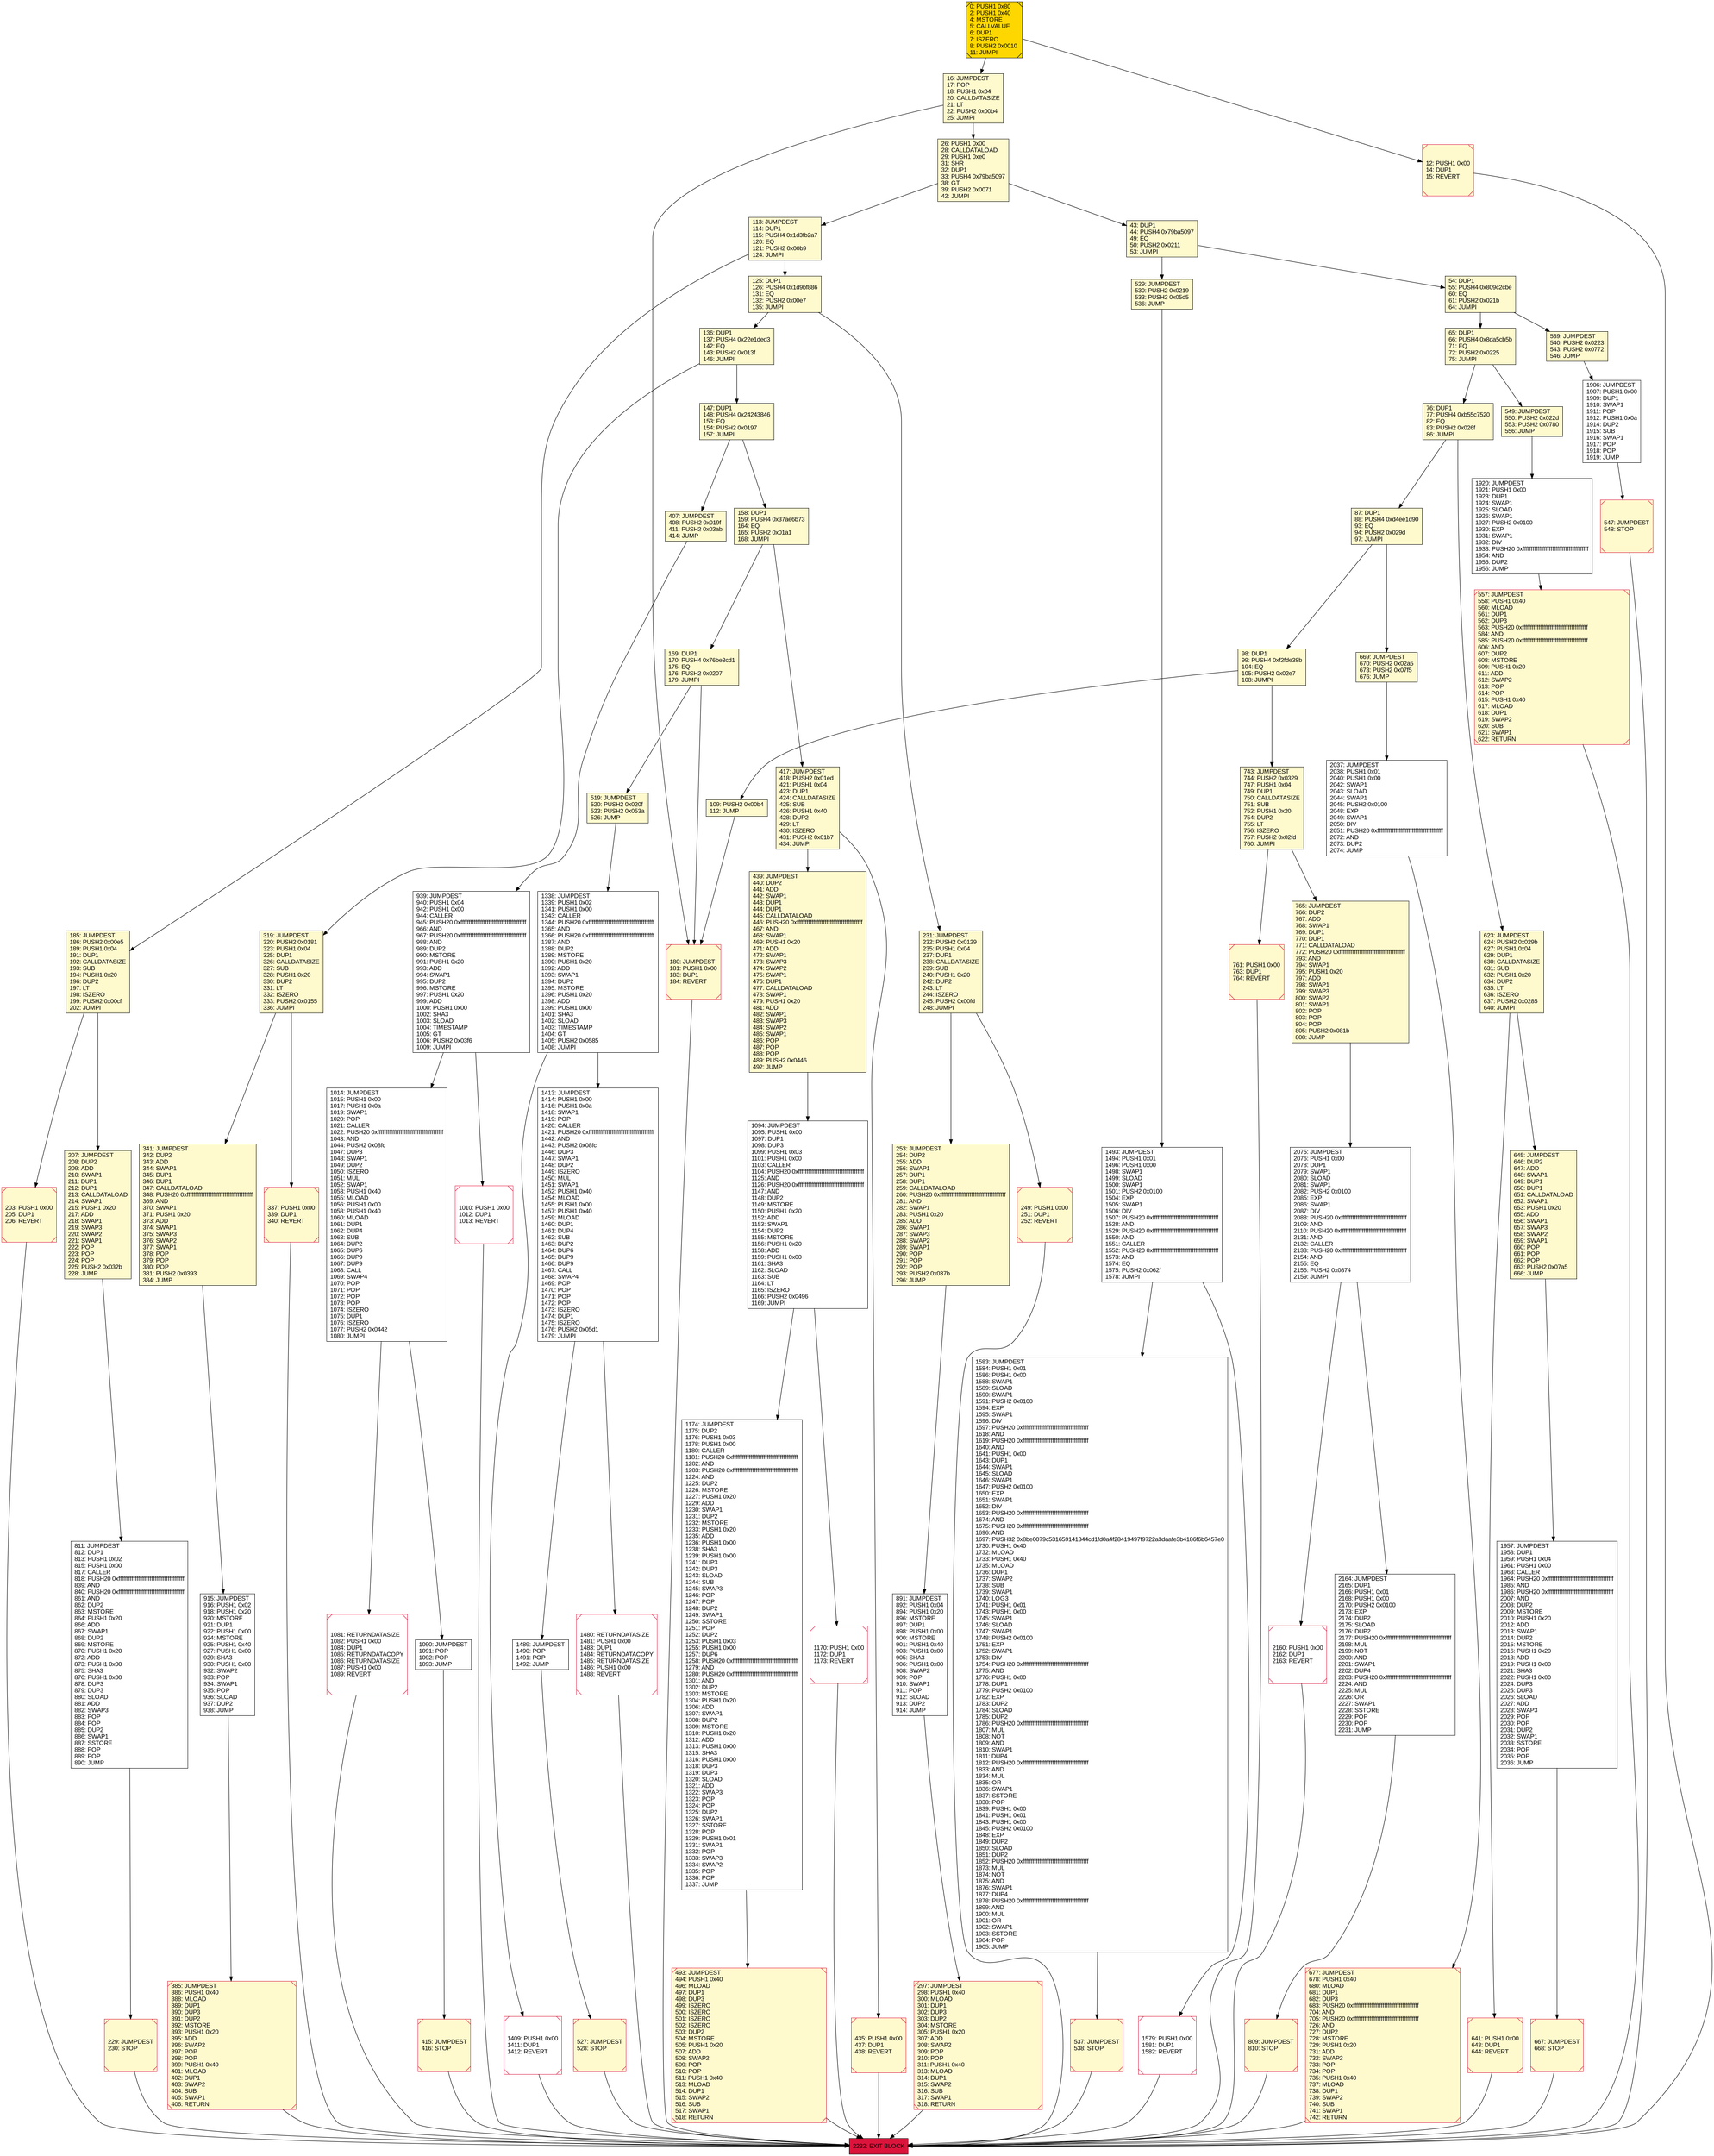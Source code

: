 digraph G {
bgcolor=transparent rankdir=UD;
node [shape=box style=filled color=black fillcolor=white fontname=arial fontcolor=black];
231 [label="231: JUMPDEST\l232: PUSH2 0x0129\l235: PUSH1 0x04\l237: DUP1\l238: CALLDATASIZE\l239: SUB\l240: PUSH1 0x20\l242: DUP2\l243: LT\l244: ISZERO\l245: PUSH2 0x00fd\l248: JUMPI\l" fillcolor=lemonchiffon ];
65 [label="65: DUP1\l66: PUSH4 0x8da5cb5b\l71: EQ\l72: PUSH2 0x0225\l75: JUMPI\l" fillcolor=lemonchiffon ];
109 [label="109: PUSH2 0x00b4\l112: JUMP\l" fillcolor=lemonchiffon ];
158 [label="158: DUP1\l159: PUSH4 0x37ae6b73\l164: EQ\l165: PUSH2 0x01a1\l168: JUMPI\l" fillcolor=lemonchiffon ];
1090 [label="1090: JUMPDEST\l1091: POP\l1092: POP\l1093: JUMP\l" ];
1579 [label="1579: PUSH1 0x00\l1581: DUP1\l1582: REVERT\l" shape=Msquare color=crimson ];
415 [label="415: JUMPDEST\l416: STOP\l" fillcolor=lemonchiffon shape=Msquare color=crimson ];
1174 [label="1174: JUMPDEST\l1175: DUP2\l1176: PUSH1 0x03\l1178: PUSH1 0x00\l1180: CALLER\l1181: PUSH20 0xffffffffffffffffffffffffffffffffffffffff\l1202: AND\l1203: PUSH20 0xffffffffffffffffffffffffffffffffffffffff\l1224: AND\l1225: DUP2\l1226: MSTORE\l1227: PUSH1 0x20\l1229: ADD\l1230: SWAP1\l1231: DUP2\l1232: MSTORE\l1233: PUSH1 0x20\l1235: ADD\l1236: PUSH1 0x00\l1238: SHA3\l1239: PUSH1 0x00\l1241: DUP3\l1242: DUP3\l1243: SLOAD\l1244: SUB\l1245: SWAP3\l1246: POP\l1247: POP\l1248: DUP2\l1249: SWAP1\l1250: SSTORE\l1251: POP\l1252: DUP2\l1253: PUSH1 0x03\l1255: PUSH1 0x00\l1257: DUP6\l1258: PUSH20 0xffffffffffffffffffffffffffffffffffffffff\l1279: AND\l1280: PUSH20 0xffffffffffffffffffffffffffffffffffffffff\l1301: AND\l1302: DUP2\l1303: MSTORE\l1304: PUSH1 0x20\l1306: ADD\l1307: SWAP1\l1308: DUP2\l1309: MSTORE\l1310: PUSH1 0x20\l1312: ADD\l1313: PUSH1 0x00\l1315: SHA3\l1316: PUSH1 0x00\l1318: DUP3\l1319: DUP3\l1320: SLOAD\l1321: ADD\l1322: SWAP3\l1323: POP\l1324: POP\l1325: DUP2\l1326: SWAP1\l1327: SSTORE\l1328: POP\l1329: PUSH1 0x01\l1331: SWAP1\l1332: POP\l1333: SWAP3\l1334: SWAP2\l1335: POP\l1336: POP\l1337: JUMP\l" ];
319 [label="319: JUMPDEST\l320: PUSH2 0x0181\l323: PUSH1 0x04\l325: DUP1\l326: CALLDATASIZE\l327: SUB\l328: PUSH1 0x20\l330: DUP2\l331: LT\l332: ISZERO\l333: PUSH2 0x0155\l336: JUMPI\l" fillcolor=lemonchiffon ];
537 [label="537: JUMPDEST\l538: STOP\l" fillcolor=lemonchiffon shape=Msquare color=crimson ];
667 [label="667: JUMPDEST\l668: STOP\l" fillcolor=lemonchiffon shape=Msquare color=crimson ];
435 [label="435: PUSH1 0x00\l437: DUP1\l438: REVERT\l" fillcolor=lemonchiffon shape=Msquare color=crimson ];
743 [label="743: JUMPDEST\l744: PUSH2 0x0329\l747: PUSH1 0x04\l749: DUP1\l750: CALLDATASIZE\l751: SUB\l752: PUSH1 0x20\l754: DUP2\l755: LT\l756: ISZERO\l757: PUSH2 0x02fd\l760: JUMPI\l" fillcolor=lemonchiffon ];
417 [label="417: JUMPDEST\l418: PUSH2 0x01ed\l421: PUSH1 0x04\l423: DUP1\l424: CALLDATASIZE\l425: SUB\l426: PUSH1 0x40\l428: DUP2\l429: LT\l430: ISZERO\l431: PUSH2 0x01b7\l434: JUMPI\l" fillcolor=lemonchiffon ];
0 [label="0: PUSH1 0x80\l2: PUSH1 0x40\l4: MSTORE\l5: CALLVALUE\l6: DUP1\l7: ISZERO\l8: PUSH2 0x0010\l11: JUMPI\l" fillcolor=lemonchiffon shape=Msquare fillcolor=gold ];
341 [label="341: JUMPDEST\l342: DUP2\l343: ADD\l344: SWAP1\l345: DUP1\l346: DUP1\l347: CALLDATALOAD\l348: PUSH20 0xffffffffffffffffffffffffffffffffffffffff\l369: AND\l370: SWAP1\l371: PUSH1 0x20\l373: ADD\l374: SWAP1\l375: SWAP3\l376: SWAP2\l377: SWAP1\l378: POP\l379: POP\l380: POP\l381: PUSH2 0x0393\l384: JUMP\l" fillcolor=lemonchiffon ];
297 [label="297: JUMPDEST\l298: PUSH1 0x40\l300: MLOAD\l301: DUP1\l302: DUP3\l303: DUP2\l304: MSTORE\l305: PUSH1 0x20\l307: ADD\l308: SWAP2\l309: POP\l310: POP\l311: PUSH1 0x40\l313: MLOAD\l314: DUP1\l315: SWAP2\l316: SUB\l317: SWAP1\l318: RETURN\l" fillcolor=lemonchiffon shape=Msquare color=crimson ];
1489 [label="1489: JUMPDEST\l1490: POP\l1491: POP\l1492: JUMP\l" ];
669 [label="669: JUMPDEST\l670: PUSH2 0x02a5\l673: PUSH2 0x07f5\l676: JUMP\l" fillcolor=lemonchiffon ];
527 [label="527: JUMPDEST\l528: STOP\l" fillcolor=lemonchiffon shape=Msquare color=crimson ];
1957 [label="1957: JUMPDEST\l1958: DUP1\l1959: PUSH1 0x04\l1961: PUSH1 0x00\l1963: CALLER\l1964: PUSH20 0xffffffffffffffffffffffffffffffffffffffff\l1985: AND\l1986: PUSH20 0xffffffffffffffffffffffffffffffffffffffff\l2007: AND\l2008: DUP2\l2009: MSTORE\l2010: PUSH1 0x20\l2012: ADD\l2013: SWAP1\l2014: DUP2\l2015: MSTORE\l2016: PUSH1 0x20\l2018: ADD\l2019: PUSH1 0x00\l2021: SHA3\l2022: PUSH1 0x00\l2024: DUP3\l2025: DUP3\l2026: SLOAD\l2027: ADD\l2028: SWAP3\l2029: POP\l2030: POP\l2031: DUP2\l2032: SWAP1\l2033: SSTORE\l2034: POP\l2035: POP\l2036: JUMP\l" ];
641 [label="641: PUSH1 0x00\l643: DUP1\l644: REVERT\l" fillcolor=lemonchiffon shape=Msquare color=crimson ];
1409 [label="1409: PUSH1 0x00\l1411: DUP1\l1412: REVERT\l" shape=Msquare color=crimson ];
207 [label="207: JUMPDEST\l208: DUP2\l209: ADD\l210: SWAP1\l211: DUP1\l212: DUP1\l213: CALLDATALOAD\l214: SWAP1\l215: PUSH1 0x20\l217: ADD\l218: SWAP1\l219: SWAP3\l220: SWAP2\l221: SWAP1\l222: POP\l223: POP\l224: POP\l225: PUSH2 0x032b\l228: JUMP\l" fillcolor=lemonchiffon ];
891 [label="891: JUMPDEST\l892: PUSH1 0x04\l894: PUSH1 0x20\l896: MSTORE\l897: DUP1\l898: PUSH1 0x00\l900: MSTORE\l901: PUSH1 0x40\l903: PUSH1 0x00\l905: SHA3\l906: PUSH1 0x00\l908: SWAP2\l909: POP\l910: SWAP1\l911: POP\l912: SLOAD\l913: DUP2\l914: JUMP\l" ];
1081 [label="1081: RETURNDATASIZE\l1082: PUSH1 0x00\l1084: DUP1\l1085: RETURNDATACOPY\l1086: RETURNDATASIZE\l1087: PUSH1 0x00\l1089: REVERT\l" shape=Msquare color=crimson ];
519 [label="519: JUMPDEST\l520: PUSH2 0x020f\l523: PUSH2 0x053a\l526: JUMP\l" fillcolor=lemonchiffon ];
185 [label="185: JUMPDEST\l186: PUSH2 0x00e5\l189: PUSH1 0x04\l191: DUP1\l192: CALLDATASIZE\l193: SUB\l194: PUSH1 0x20\l196: DUP2\l197: LT\l198: ISZERO\l199: PUSH2 0x00cf\l202: JUMPI\l" fillcolor=lemonchiffon ];
1014 [label="1014: JUMPDEST\l1015: PUSH1 0x00\l1017: PUSH1 0x0a\l1019: SWAP1\l1020: POP\l1021: CALLER\l1022: PUSH20 0xffffffffffffffffffffffffffffffffffffffff\l1043: AND\l1044: PUSH2 0x08fc\l1047: DUP3\l1048: SWAP1\l1049: DUP2\l1050: ISZERO\l1051: MUL\l1052: SWAP1\l1053: PUSH1 0x40\l1055: MLOAD\l1056: PUSH1 0x00\l1058: PUSH1 0x40\l1060: MLOAD\l1061: DUP1\l1062: DUP4\l1063: SUB\l1064: DUP2\l1065: DUP6\l1066: DUP9\l1067: DUP9\l1068: CALL\l1069: SWAP4\l1070: POP\l1071: POP\l1072: POP\l1073: POP\l1074: ISZERO\l1075: DUP1\l1076: ISZERO\l1077: PUSH2 0x0442\l1080: JUMPI\l" ];
12 [label="12: PUSH1 0x00\l14: DUP1\l15: REVERT\l" fillcolor=lemonchiffon shape=Msquare color=crimson ];
26 [label="26: PUSH1 0x00\l28: CALLDATALOAD\l29: PUSH1 0xe0\l31: SHR\l32: DUP1\l33: PUSH4 0x79ba5097\l38: GT\l39: PUSH2 0x0071\l42: JUMPI\l" fillcolor=lemonchiffon ];
1583 [label="1583: JUMPDEST\l1584: PUSH1 0x01\l1586: PUSH1 0x00\l1588: SWAP1\l1589: SLOAD\l1590: SWAP1\l1591: PUSH2 0x0100\l1594: EXP\l1595: SWAP1\l1596: DIV\l1597: PUSH20 0xffffffffffffffffffffffffffffffffffffffff\l1618: AND\l1619: PUSH20 0xffffffffffffffffffffffffffffffffffffffff\l1640: AND\l1641: PUSH1 0x00\l1643: DUP1\l1644: SWAP1\l1645: SLOAD\l1646: SWAP1\l1647: PUSH2 0x0100\l1650: EXP\l1651: SWAP1\l1652: DIV\l1653: PUSH20 0xffffffffffffffffffffffffffffffffffffffff\l1674: AND\l1675: PUSH20 0xffffffffffffffffffffffffffffffffffffffff\l1696: AND\l1697: PUSH32 0x8be0079c531659141344cd1fd0a4f28419497f9722a3daafe3b4186f6b6457e0\l1730: PUSH1 0x40\l1732: MLOAD\l1733: PUSH1 0x40\l1735: MLOAD\l1736: DUP1\l1737: SWAP2\l1738: SUB\l1739: SWAP1\l1740: LOG3\l1741: PUSH1 0x01\l1743: PUSH1 0x00\l1745: SWAP1\l1746: SLOAD\l1747: SWAP1\l1748: PUSH2 0x0100\l1751: EXP\l1752: SWAP1\l1753: DIV\l1754: PUSH20 0xffffffffffffffffffffffffffffffffffffffff\l1775: AND\l1776: PUSH1 0x00\l1778: DUP1\l1779: PUSH2 0x0100\l1782: EXP\l1783: DUP2\l1784: SLOAD\l1785: DUP2\l1786: PUSH20 0xffffffffffffffffffffffffffffffffffffffff\l1807: MUL\l1808: NOT\l1809: AND\l1810: SWAP1\l1811: DUP4\l1812: PUSH20 0xffffffffffffffffffffffffffffffffffffffff\l1833: AND\l1834: MUL\l1835: OR\l1836: SWAP1\l1837: SSTORE\l1838: POP\l1839: PUSH1 0x00\l1841: PUSH1 0x01\l1843: PUSH1 0x00\l1845: PUSH2 0x0100\l1848: EXP\l1849: DUP2\l1850: SLOAD\l1851: DUP2\l1852: PUSH20 0xffffffffffffffffffffffffffffffffffffffff\l1873: MUL\l1874: NOT\l1875: AND\l1876: SWAP1\l1877: DUP4\l1878: PUSH20 0xffffffffffffffffffffffffffffffffffffffff\l1899: AND\l1900: MUL\l1901: OR\l1902: SWAP1\l1903: SSTORE\l1904: POP\l1905: JUMP\l" ];
180 [label="180: JUMPDEST\l181: PUSH1 0x00\l183: DUP1\l184: REVERT\l" fillcolor=lemonchiffon shape=Msquare color=crimson ];
439 [label="439: JUMPDEST\l440: DUP2\l441: ADD\l442: SWAP1\l443: DUP1\l444: DUP1\l445: CALLDATALOAD\l446: PUSH20 0xffffffffffffffffffffffffffffffffffffffff\l467: AND\l468: SWAP1\l469: PUSH1 0x20\l471: ADD\l472: SWAP1\l473: SWAP3\l474: SWAP2\l475: SWAP1\l476: DUP1\l477: CALLDATALOAD\l478: SWAP1\l479: PUSH1 0x20\l481: ADD\l482: SWAP1\l483: SWAP3\l484: SWAP2\l485: SWAP1\l486: POP\l487: POP\l488: POP\l489: PUSH2 0x0446\l492: JUMP\l" fillcolor=lemonchiffon ];
385 [label="385: JUMPDEST\l386: PUSH1 0x40\l388: MLOAD\l389: DUP1\l390: DUP3\l391: DUP2\l392: MSTORE\l393: PUSH1 0x20\l395: ADD\l396: SWAP2\l397: POP\l398: POP\l399: PUSH1 0x40\l401: MLOAD\l402: DUP1\l403: SWAP2\l404: SUB\l405: SWAP1\l406: RETURN\l" fillcolor=lemonchiffon shape=Msquare color=crimson ];
1170 [label="1170: PUSH1 0x00\l1172: DUP1\l1173: REVERT\l" shape=Msquare color=crimson ];
1920 [label="1920: JUMPDEST\l1921: PUSH1 0x00\l1923: DUP1\l1924: SWAP1\l1925: SLOAD\l1926: SWAP1\l1927: PUSH2 0x0100\l1930: EXP\l1931: SWAP1\l1932: DIV\l1933: PUSH20 0xffffffffffffffffffffffffffffffffffffffff\l1954: AND\l1955: DUP2\l1956: JUMP\l" ];
169 [label="169: DUP1\l170: PUSH4 0x76be3cd1\l175: EQ\l176: PUSH2 0x0207\l179: JUMPI\l" fillcolor=lemonchiffon ];
547 [label="547: JUMPDEST\l548: STOP\l" fillcolor=lemonchiffon shape=Msquare color=crimson ];
2232 [label="2232: EXIT BLOCK\l" fillcolor=crimson ];
809 [label="809: JUMPDEST\l810: STOP\l" fillcolor=lemonchiffon shape=Msquare color=crimson ];
43 [label="43: DUP1\l44: PUSH4 0x79ba5097\l49: EQ\l50: PUSH2 0x0211\l53: JUMPI\l" fillcolor=lemonchiffon ];
253 [label="253: JUMPDEST\l254: DUP2\l255: ADD\l256: SWAP1\l257: DUP1\l258: DUP1\l259: CALLDATALOAD\l260: PUSH20 0xffffffffffffffffffffffffffffffffffffffff\l281: AND\l282: SWAP1\l283: PUSH1 0x20\l285: ADD\l286: SWAP1\l287: SWAP3\l288: SWAP2\l289: SWAP1\l290: POP\l291: POP\l292: POP\l293: PUSH2 0x037b\l296: JUMP\l" fillcolor=lemonchiffon ];
623 [label="623: JUMPDEST\l624: PUSH2 0x029b\l627: PUSH1 0x04\l629: DUP1\l630: CALLDATASIZE\l631: SUB\l632: PUSH1 0x20\l634: DUP2\l635: LT\l636: ISZERO\l637: PUSH2 0x0285\l640: JUMPI\l" fillcolor=lemonchiffon ];
549 [label="549: JUMPDEST\l550: PUSH2 0x022d\l553: PUSH2 0x0780\l556: JUMP\l" fillcolor=lemonchiffon ];
1338 [label="1338: JUMPDEST\l1339: PUSH1 0x02\l1341: PUSH1 0x00\l1343: CALLER\l1344: PUSH20 0xffffffffffffffffffffffffffffffffffffffff\l1365: AND\l1366: PUSH20 0xffffffffffffffffffffffffffffffffffffffff\l1387: AND\l1388: DUP2\l1389: MSTORE\l1390: PUSH1 0x20\l1392: ADD\l1393: SWAP1\l1394: DUP2\l1395: MSTORE\l1396: PUSH1 0x20\l1398: ADD\l1399: PUSH1 0x00\l1401: SHA3\l1402: SLOAD\l1403: TIMESTAMP\l1404: GT\l1405: PUSH2 0x0585\l1408: JUMPI\l" ];
1094 [label="1094: JUMPDEST\l1095: PUSH1 0x00\l1097: DUP1\l1098: DUP3\l1099: PUSH1 0x03\l1101: PUSH1 0x00\l1103: CALLER\l1104: PUSH20 0xffffffffffffffffffffffffffffffffffffffff\l1125: AND\l1126: PUSH20 0xffffffffffffffffffffffffffffffffffffffff\l1147: AND\l1148: DUP2\l1149: MSTORE\l1150: PUSH1 0x20\l1152: ADD\l1153: SWAP1\l1154: DUP2\l1155: MSTORE\l1156: PUSH1 0x20\l1158: ADD\l1159: PUSH1 0x00\l1161: SHA3\l1162: SLOAD\l1163: SUB\l1164: LT\l1165: ISZERO\l1166: PUSH2 0x0496\l1169: JUMPI\l" ];
125 [label="125: DUP1\l126: PUSH4 0x1d9bf886\l131: EQ\l132: PUSH2 0x00e7\l135: JUMPI\l" fillcolor=lemonchiffon ];
915 [label="915: JUMPDEST\l916: PUSH1 0x02\l918: PUSH1 0x20\l920: MSTORE\l921: DUP1\l922: PUSH1 0x00\l924: MSTORE\l925: PUSH1 0x40\l927: PUSH1 0x00\l929: SHA3\l930: PUSH1 0x00\l932: SWAP2\l933: POP\l934: SWAP1\l935: POP\l936: SLOAD\l937: DUP2\l938: JUMP\l" ];
2075 [label="2075: JUMPDEST\l2076: PUSH1 0x00\l2078: DUP1\l2079: SWAP1\l2080: SLOAD\l2081: SWAP1\l2082: PUSH2 0x0100\l2085: EXP\l2086: SWAP1\l2087: DIV\l2088: PUSH20 0xffffffffffffffffffffffffffffffffffffffff\l2109: AND\l2110: PUSH20 0xffffffffffffffffffffffffffffffffffffffff\l2131: AND\l2132: CALLER\l2133: PUSH20 0xffffffffffffffffffffffffffffffffffffffff\l2154: AND\l2155: EQ\l2156: PUSH2 0x0874\l2159: JUMPI\l" ];
539 [label="539: JUMPDEST\l540: PUSH2 0x0223\l543: PUSH2 0x0772\l546: JUMP\l" fillcolor=lemonchiffon ];
811 [label="811: JUMPDEST\l812: DUP1\l813: PUSH1 0x02\l815: PUSH1 0x00\l817: CALLER\l818: PUSH20 0xffffffffffffffffffffffffffffffffffffffff\l839: AND\l840: PUSH20 0xffffffffffffffffffffffffffffffffffffffff\l861: AND\l862: DUP2\l863: MSTORE\l864: PUSH1 0x20\l866: ADD\l867: SWAP1\l868: DUP2\l869: MSTORE\l870: PUSH1 0x20\l872: ADD\l873: PUSH1 0x00\l875: SHA3\l876: PUSH1 0x00\l878: DUP3\l879: DUP3\l880: SLOAD\l881: ADD\l882: SWAP3\l883: POP\l884: POP\l885: DUP2\l886: SWAP1\l887: SSTORE\l888: POP\l889: POP\l890: JUMP\l" ];
493 [label="493: JUMPDEST\l494: PUSH1 0x40\l496: MLOAD\l497: DUP1\l498: DUP3\l499: ISZERO\l500: ISZERO\l501: ISZERO\l502: ISZERO\l503: DUP2\l504: MSTORE\l505: PUSH1 0x20\l507: ADD\l508: SWAP2\l509: POP\l510: POP\l511: PUSH1 0x40\l513: MLOAD\l514: DUP1\l515: SWAP2\l516: SUB\l517: SWAP1\l518: RETURN\l" fillcolor=lemonchiffon shape=Msquare color=crimson ];
2160 [label="2160: PUSH1 0x00\l2162: DUP1\l2163: REVERT\l" shape=Msquare color=crimson ];
54 [label="54: DUP1\l55: PUSH4 0x809c2cbe\l60: EQ\l61: PUSH2 0x021b\l64: JUMPI\l" fillcolor=lemonchiffon ];
529 [label="529: JUMPDEST\l530: PUSH2 0x0219\l533: PUSH2 0x05d5\l536: JUMP\l" fillcolor=lemonchiffon ];
1010 [label="1010: PUSH1 0x00\l1012: DUP1\l1013: REVERT\l" shape=Msquare color=crimson ];
1480 [label="1480: RETURNDATASIZE\l1481: PUSH1 0x00\l1483: DUP1\l1484: RETURNDATACOPY\l1485: RETURNDATASIZE\l1486: PUSH1 0x00\l1488: REVERT\l" shape=Msquare color=crimson ];
147 [label="147: DUP1\l148: PUSH4 0x24243846\l153: EQ\l154: PUSH2 0x0197\l157: JUMPI\l" fillcolor=lemonchiffon ];
249 [label="249: PUSH1 0x00\l251: DUP1\l252: REVERT\l" fillcolor=lemonchiffon shape=Msquare color=crimson ];
939 [label="939: JUMPDEST\l940: PUSH1 0x04\l942: PUSH1 0x00\l944: CALLER\l945: PUSH20 0xffffffffffffffffffffffffffffffffffffffff\l966: AND\l967: PUSH20 0xffffffffffffffffffffffffffffffffffffffff\l988: AND\l989: DUP2\l990: MSTORE\l991: PUSH1 0x20\l993: ADD\l994: SWAP1\l995: DUP2\l996: MSTORE\l997: PUSH1 0x20\l999: ADD\l1000: PUSH1 0x00\l1002: SHA3\l1003: SLOAD\l1004: TIMESTAMP\l1005: GT\l1006: PUSH2 0x03f6\l1009: JUMPI\l" ];
761 [label="761: PUSH1 0x00\l763: DUP1\l764: REVERT\l" fillcolor=lemonchiffon shape=Msquare color=crimson ];
1906 [label="1906: JUMPDEST\l1907: PUSH1 0x00\l1909: DUP1\l1910: SWAP1\l1911: POP\l1912: PUSH1 0x0a\l1914: DUP2\l1915: SUB\l1916: SWAP1\l1917: POP\l1918: POP\l1919: JUMP\l" ];
645 [label="645: JUMPDEST\l646: DUP2\l647: ADD\l648: SWAP1\l649: DUP1\l650: DUP1\l651: CALLDATALOAD\l652: SWAP1\l653: PUSH1 0x20\l655: ADD\l656: SWAP1\l657: SWAP3\l658: SWAP2\l659: SWAP1\l660: POP\l661: POP\l662: POP\l663: PUSH2 0x07a5\l666: JUMP\l" fillcolor=lemonchiffon ];
76 [label="76: DUP1\l77: PUSH4 0xb55c7520\l82: EQ\l83: PUSH2 0x026f\l86: JUMPI\l" fillcolor=lemonchiffon ];
1493 [label="1493: JUMPDEST\l1494: PUSH1 0x01\l1496: PUSH1 0x00\l1498: SWAP1\l1499: SLOAD\l1500: SWAP1\l1501: PUSH2 0x0100\l1504: EXP\l1505: SWAP1\l1506: DIV\l1507: PUSH20 0xffffffffffffffffffffffffffffffffffffffff\l1528: AND\l1529: PUSH20 0xffffffffffffffffffffffffffffffffffffffff\l1550: AND\l1551: CALLER\l1552: PUSH20 0xffffffffffffffffffffffffffffffffffffffff\l1573: AND\l1574: EQ\l1575: PUSH2 0x062f\l1578: JUMPI\l" ];
2037 [label="2037: JUMPDEST\l2038: PUSH1 0x01\l2040: PUSH1 0x00\l2042: SWAP1\l2043: SLOAD\l2044: SWAP1\l2045: PUSH2 0x0100\l2048: EXP\l2049: SWAP1\l2050: DIV\l2051: PUSH20 0xffffffffffffffffffffffffffffffffffffffff\l2072: AND\l2073: DUP2\l2074: JUMP\l" ];
203 [label="203: PUSH1 0x00\l205: DUP1\l206: REVERT\l" fillcolor=lemonchiffon shape=Msquare color=crimson ];
1413 [label="1413: JUMPDEST\l1414: PUSH1 0x00\l1416: PUSH1 0x0a\l1418: SWAP1\l1419: POP\l1420: CALLER\l1421: PUSH20 0xffffffffffffffffffffffffffffffffffffffff\l1442: AND\l1443: PUSH2 0x08fc\l1446: DUP3\l1447: SWAP1\l1448: DUP2\l1449: ISZERO\l1450: MUL\l1451: SWAP1\l1452: PUSH1 0x40\l1454: MLOAD\l1455: PUSH1 0x00\l1457: PUSH1 0x40\l1459: MLOAD\l1460: DUP1\l1461: DUP4\l1462: SUB\l1463: DUP2\l1464: DUP6\l1465: DUP9\l1466: DUP9\l1467: CALL\l1468: SWAP4\l1469: POP\l1470: POP\l1471: POP\l1472: POP\l1473: ISZERO\l1474: DUP1\l1475: ISZERO\l1476: PUSH2 0x05d1\l1479: JUMPI\l" ];
98 [label="98: DUP1\l99: PUSH4 0xf2fde38b\l104: EQ\l105: PUSH2 0x02e7\l108: JUMPI\l" fillcolor=lemonchiffon ];
136 [label="136: DUP1\l137: PUSH4 0x22e1ded3\l142: EQ\l143: PUSH2 0x013f\l146: JUMPI\l" fillcolor=lemonchiffon ];
337 [label="337: PUSH1 0x00\l339: DUP1\l340: REVERT\l" fillcolor=lemonchiffon shape=Msquare color=crimson ];
87 [label="87: DUP1\l88: PUSH4 0xd4ee1d90\l93: EQ\l94: PUSH2 0x029d\l97: JUMPI\l" fillcolor=lemonchiffon ];
229 [label="229: JUMPDEST\l230: STOP\l" fillcolor=lemonchiffon shape=Msquare color=crimson ];
2164 [label="2164: JUMPDEST\l2165: DUP1\l2166: PUSH1 0x01\l2168: PUSH1 0x00\l2170: PUSH2 0x0100\l2173: EXP\l2174: DUP2\l2175: SLOAD\l2176: DUP2\l2177: PUSH20 0xffffffffffffffffffffffffffffffffffffffff\l2198: MUL\l2199: NOT\l2200: AND\l2201: SWAP1\l2202: DUP4\l2203: PUSH20 0xffffffffffffffffffffffffffffffffffffffff\l2224: AND\l2225: MUL\l2226: OR\l2227: SWAP1\l2228: SSTORE\l2229: POP\l2230: POP\l2231: JUMP\l" ];
113 [label="113: JUMPDEST\l114: DUP1\l115: PUSH4 0x1d3fb2a7\l120: EQ\l121: PUSH2 0x00b9\l124: JUMPI\l" fillcolor=lemonchiffon ];
765 [label="765: JUMPDEST\l766: DUP2\l767: ADD\l768: SWAP1\l769: DUP1\l770: DUP1\l771: CALLDATALOAD\l772: PUSH20 0xffffffffffffffffffffffffffffffffffffffff\l793: AND\l794: SWAP1\l795: PUSH1 0x20\l797: ADD\l798: SWAP1\l799: SWAP3\l800: SWAP2\l801: SWAP1\l802: POP\l803: POP\l804: POP\l805: PUSH2 0x081b\l808: JUMP\l" fillcolor=lemonchiffon ];
16 [label="16: JUMPDEST\l17: POP\l18: PUSH1 0x04\l20: CALLDATASIZE\l21: LT\l22: PUSH2 0x00b4\l25: JUMPI\l" fillcolor=lemonchiffon ];
407 [label="407: JUMPDEST\l408: PUSH2 0x019f\l411: PUSH2 0x03ab\l414: JUMP\l" fillcolor=lemonchiffon ];
677 [label="677: JUMPDEST\l678: PUSH1 0x40\l680: MLOAD\l681: DUP1\l682: DUP3\l683: PUSH20 0xffffffffffffffffffffffffffffffffffffffff\l704: AND\l705: PUSH20 0xffffffffffffffffffffffffffffffffffffffff\l726: AND\l727: DUP2\l728: MSTORE\l729: PUSH1 0x20\l731: ADD\l732: SWAP2\l733: POP\l734: POP\l735: PUSH1 0x40\l737: MLOAD\l738: DUP1\l739: SWAP2\l740: SUB\l741: SWAP1\l742: RETURN\l" fillcolor=lemonchiffon shape=Msquare color=crimson ];
557 [label="557: JUMPDEST\l558: PUSH1 0x40\l560: MLOAD\l561: DUP1\l562: DUP3\l563: PUSH20 0xffffffffffffffffffffffffffffffffffffffff\l584: AND\l585: PUSH20 0xffffffffffffffffffffffffffffffffffffffff\l606: AND\l607: DUP2\l608: MSTORE\l609: PUSH1 0x20\l611: ADD\l612: SWAP2\l613: POP\l614: POP\l615: PUSH1 0x40\l617: MLOAD\l618: DUP1\l619: SWAP2\l620: SUB\l621: SWAP1\l622: RETURN\l" fillcolor=lemonchiffon shape=Msquare color=crimson ];
1489 -> 527;
1090 -> 415;
417 -> 435;
809 -> 2232;
180 -> 2232;
1014 -> 1081;
185 -> 207;
547 -> 2232;
169 -> 519;
319 -> 341;
12 -> 2232;
539 -> 1906;
54 -> 539;
623 -> 645;
297 -> 2232;
1014 -> 1090;
1583 -> 537;
147 -> 407;
527 -> 2232;
136 -> 147;
1579 -> 2232;
537 -> 2232;
529 -> 1493;
109 -> 180;
891 -> 297;
765 -> 2075;
811 -> 229;
1413 -> 1480;
645 -> 1957;
65 -> 549;
337 -> 2232;
125 -> 231;
743 -> 761;
2164 -> 809;
677 -> 2232;
54 -> 65;
65 -> 76;
26 -> 113;
16 -> 26;
519 -> 1338;
743 -> 765;
1338 -> 1409;
493 -> 2232;
2160 -> 2232;
0 -> 16;
1480 -> 2232;
669 -> 2037;
439 -> 1094;
1413 -> 1489;
98 -> 743;
319 -> 337;
915 -> 385;
169 -> 180;
385 -> 2232;
939 -> 1010;
1170 -> 2232;
43 -> 54;
43 -> 529;
1957 -> 667;
641 -> 2232;
1409 -> 2232;
1081 -> 2232;
2075 -> 2160;
76 -> 623;
87 -> 98;
158 -> 417;
2037 -> 677;
417 -> 439;
435 -> 2232;
1338 -> 1413;
76 -> 87;
407 -> 939;
415 -> 2232;
0 -> 12;
667 -> 2232;
125 -> 136;
113 -> 125;
2075 -> 2164;
158 -> 169;
185 -> 203;
16 -> 180;
231 -> 253;
557 -> 2232;
1920 -> 557;
229 -> 2232;
1493 -> 1583;
1094 -> 1174;
203 -> 2232;
341 -> 915;
113 -> 185;
231 -> 249;
1174 -> 493;
147 -> 158;
249 -> 2232;
761 -> 2232;
253 -> 891;
623 -> 641;
98 -> 109;
87 -> 669;
1010 -> 2232;
26 -> 43;
1906 -> 547;
207 -> 811;
1493 -> 1579;
549 -> 1920;
939 -> 1014;
1094 -> 1170;
136 -> 319;
}